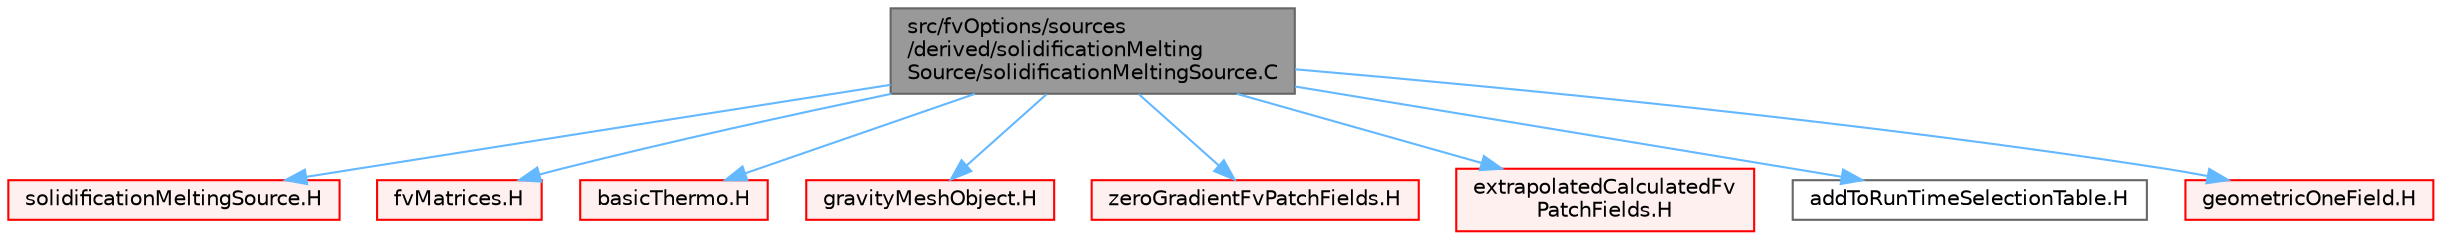digraph "src/fvOptions/sources/derived/solidificationMeltingSource/solidificationMeltingSource.C"
{
 // LATEX_PDF_SIZE
  bgcolor="transparent";
  edge [fontname=Helvetica,fontsize=10,labelfontname=Helvetica,labelfontsize=10];
  node [fontname=Helvetica,fontsize=10,shape=box,height=0.2,width=0.4];
  Node1 [id="Node000001",label="src/fvOptions/sources\l/derived/solidificationMelting\lSource/solidificationMeltingSource.C",height=0.2,width=0.4,color="gray40", fillcolor="grey60", style="filled", fontcolor="black",tooltip=" "];
  Node1 -> Node2 [id="edge1_Node000001_Node000002",color="steelblue1",style="solid",tooltip=" "];
  Node2 [id="Node000002",label="solidificationMeltingSource.H",height=0.2,width=0.4,color="red", fillcolor="#FFF0F0", style="filled",URL="$solidificationMeltingSource_8H.html",tooltip=" "];
  Node1 -> Node411 [id="edge2_Node000001_Node000411",color="steelblue1",style="solid",tooltip=" "];
  Node411 [id="Node000411",label="fvMatrices.H",height=0.2,width=0.4,color="red", fillcolor="#FFF0F0", style="filled",URL="$fvMatrices_8H.html",tooltip="A special matrix type and solver, designed for finite volume solutions of scalar equations."];
  Node1 -> Node426 [id="edge3_Node000001_Node000426",color="steelblue1",style="solid",tooltip=" "];
  Node426 [id="Node000426",label="basicThermo.H",height=0.2,width=0.4,color="red", fillcolor="#FFF0F0", style="filled",URL="$basicThermo_8H.html",tooltip=" "];
  Node1 -> Node428 [id="edge4_Node000001_Node000428",color="steelblue1",style="solid",tooltip=" "];
  Node428 [id="Node000428",label="gravityMeshObject.H",height=0.2,width=0.4,color="red", fillcolor="#FFF0F0", style="filled",URL="$gravityMeshObject_8H.html",tooltip=" "];
  Node1 -> Node433 [id="edge5_Node000001_Node000433",color="steelblue1",style="solid",tooltip=" "];
  Node433 [id="Node000433",label="zeroGradientFvPatchFields.H",height=0.2,width=0.4,color="red", fillcolor="#FFF0F0", style="filled",URL="$zeroGradientFvPatchFields_8H.html",tooltip=" "];
  Node1 -> Node435 [id="edge6_Node000001_Node000435",color="steelblue1",style="solid",tooltip=" "];
  Node435 [id="Node000435",label="extrapolatedCalculatedFv\lPatchFields.H",height=0.2,width=0.4,color="red", fillcolor="#FFF0F0", style="filled",URL="$extrapolatedCalculatedFvPatchFields_8H.html",tooltip=" "];
  Node1 -> Node437 [id="edge7_Node000001_Node000437",color="steelblue1",style="solid",tooltip=" "];
  Node437 [id="Node000437",label="addToRunTimeSelectionTable.H",height=0.2,width=0.4,color="grey40", fillcolor="white", style="filled",URL="$addToRunTimeSelectionTable_8H.html",tooltip="Macros for easy insertion into run-time selection tables."];
  Node1 -> Node438 [id="edge8_Node000001_Node000438",color="steelblue1",style="solid",tooltip=" "];
  Node438 [id="Node000438",label="geometricOneField.H",height=0.2,width=0.4,color="red", fillcolor="#FFF0F0", style="filled",URL="$geometricOneField_8H.html",tooltip=" "];
}
